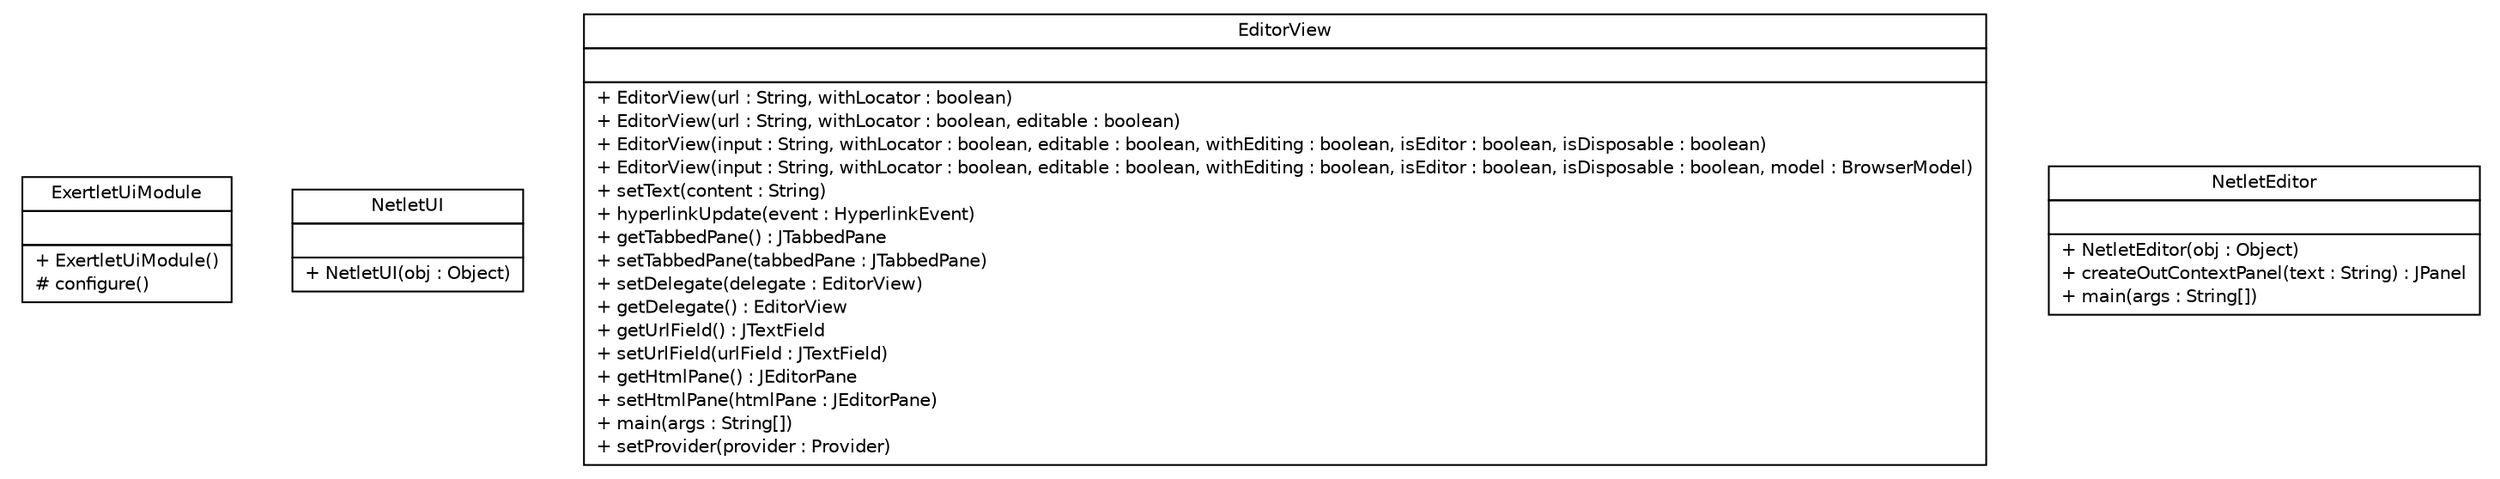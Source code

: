 #!/usr/local/bin/dot
#
# Class diagram 
# Generated by UMLGraph version R5_6 (http://www.umlgraph.org/)
#

digraph G {
	edge [fontname="Helvetica",fontsize=10,labelfontname="Helvetica",labelfontsize=10];
	node [fontname="Helvetica",fontsize=10,shape=plaintext];
	nodesep=0.25;
	ranksep=0.5;
	// sorcer.ui.exertlet.ExertletUiModule
	c63384 [label=<<table title="sorcer.ui.exertlet.ExertletUiModule" border="0" cellborder="1" cellspacing="0" cellpadding="2" port="p" href="./ExertletUiModule.html">
		<tr><td><table border="0" cellspacing="0" cellpadding="1">
<tr><td align="center" balign="center"> ExertletUiModule </td></tr>
		</table></td></tr>
		<tr><td><table border="0" cellspacing="0" cellpadding="1">
<tr><td align="left" balign="left">  </td></tr>
		</table></td></tr>
		<tr><td><table border="0" cellspacing="0" cellpadding="1">
<tr><td align="left" balign="left"> + ExertletUiModule() </td></tr>
<tr><td align="left" balign="left"> # configure() </td></tr>
		</table></td></tr>
		</table>>, URL="./ExertletUiModule.html", fontname="Helvetica", fontcolor="black", fontsize=10.0];
	// sorcer.ui.exertlet.NetletUI
	c63385 [label=<<table title="sorcer.ui.exertlet.NetletUI" border="0" cellborder="1" cellspacing="0" cellpadding="2" port="p" href="./NetletUI.html">
		<tr><td><table border="0" cellspacing="0" cellpadding="1">
<tr><td align="center" balign="center"> NetletUI </td></tr>
		</table></td></tr>
		<tr><td><table border="0" cellspacing="0" cellpadding="1">
<tr><td align="left" balign="left">  </td></tr>
		</table></td></tr>
		<tr><td><table border="0" cellspacing="0" cellpadding="1">
<tr><td align="left" balign="left"> + NetletUI(obj : Object) </td></tr>
		</table></td></tr>
		</table>>, URL="./NetletUI.html", fontname="Helvetica", fontcolor="black", fontsize=10.0];
	// sorcer.ui.exertlet.EditorView
	c63386 [label=<<table title="sorcer.ui.exertlet.EditorView" border="0" cellborder="1" cellspacing="0" cellpadding="2" port="p" href="./EditorView.html">
		<tr><td><table border="0" cellspacing="0" cellpadding="1">
<tr><td align="center" balign="center"> EditorView </td></tr>
		</table></td></tr>
		<tr><td><table border="0" cellspacing="0" cellpadding="1">
<tr><td align="left" balign="left">  </td></tr>
		</table></td></tr>
		<tr><td><table border="0" cellspacing="0" cellpadding="1">
<tr><td align="left" balign="left"> + EditorView(url : String, withLocator : boolean) </td></tr>
<tr><td align="left" balign="left"> + EditorView(url : String, withLocator : boolean, editable : boolean) </td></tr>
<tr><td align="left" balign="left"> + EditorView(input : String, withLocator : boolean, editable : boolean, withEditing : boolean, isEditor : boolean, isDisposable : boolean) </td></tr>
<tr><td align="left" balign="left"> + EditorView(input : String, withLocator : boolean, editable : boolean, withEditing : boolean, isEditor : boolean, isDisposable : boolean, model : BrowserModel) </td></tr>
<tr><td align="left" balign="left"> + setText(content : String) </td></tr>
<tr><td align="left" balign="left"> + hyperlinkUpdate(event : HyperlinkEvent) </td></tr>
<tr><td align="left" balign="left"> + getTabbedPane() : JTabbedPane </td></tr>
<tr><td align="left" balign="left"> + setTabbedPane(tabbedPane : JTabbedPane) </td></tr>
<tr><td align="left" balign="left"> + setDelegate(delegate : EditorView) </td></tr>
<tr><td align="left" balign="left"> + getDelegate() : EditorView </td></tr>
<tr><td align="left" balign="left"> + getUrlField() : JTextField </td></tr>
<tr><td align="left" balign="left"> + setUrlField(urlField : JTextField) </td></tr>
<tr><td align="left" balign="left"> + getHtmlPane() : JEditorPane </td></tr>
<tr><td align="left" balign="left"> + setHtmlPane(htmlPane : JEditorPane) </td></tr>
<tr><td align="left" balign="left"> + main(args : String[]) </td></tr>
<tr><td align="left" balign="left"> + setProvider(provider : Provider) </td></tr>
		</table></td></tr>
		</table>>, URL="./EditorView.html", fontname="Helvetica", fontcolor="black", fontsize=10.0];
	// sorcer.ui.exertlet.NetletEditor
	c63387 [label=<<table title="sorcer.ui.exertlet.NetletEditor" border="0" cellborder="1" cellspacing="0" cellpadding="2" port="p" href="./NetletEditor.html">
		<tr><td><table border="0" cellspacing="0" cellpadding="1">
<tr><td align="center" balign="center"> NetletEditor </td></tr>
		</table></td></tr>
		<tr><td><table border="0" cellspacing="0" cellpadding="1">
<tr><td align="left" balign="left">  </td></tr>
		</table></td></tr>
		<tr><td><table border="0" cellspacing="0" cellpadding="1">
<tr><td align="left" balign="left"> + NetletEditor(obj : Object) </td></tr>
<tr><td align="left" balign="left"> + createOutContextPanel(text : String) : JPanel </td></tr>
<tr><td align="left" balign="left"> + main(args : String[]) </td></tr>
		</table></td></tr>
		</table>>, URL="./NetletEditor.html", fontname="Helvetica", fontcolor="black", fontsize=10.0];
}

